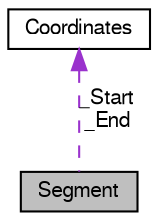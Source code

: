 digraph G
{
  edge [fontname="FreeSans",fontsize="10",labelfontname="FreeSans",labelfontsize="10"];
  node [fontname="FreeSans",fontsize="10",shape=record];
  Node1 [label="Segment",height=0.2,width=0.4,color="black", fillcolor="grey75", style="filled" fontcolor="black"];
  Node2 -> Node1 [dir=back,color="darkorchid3",fontsize="10",style="dashed",label="_Start\n_End",fontname="FreeSans"];
  Node2 [label="Coordinates",height=0.2,width=0.4,color="black", fillcolor="white", style="filled",URL="$classCoordinates.html"];
}

